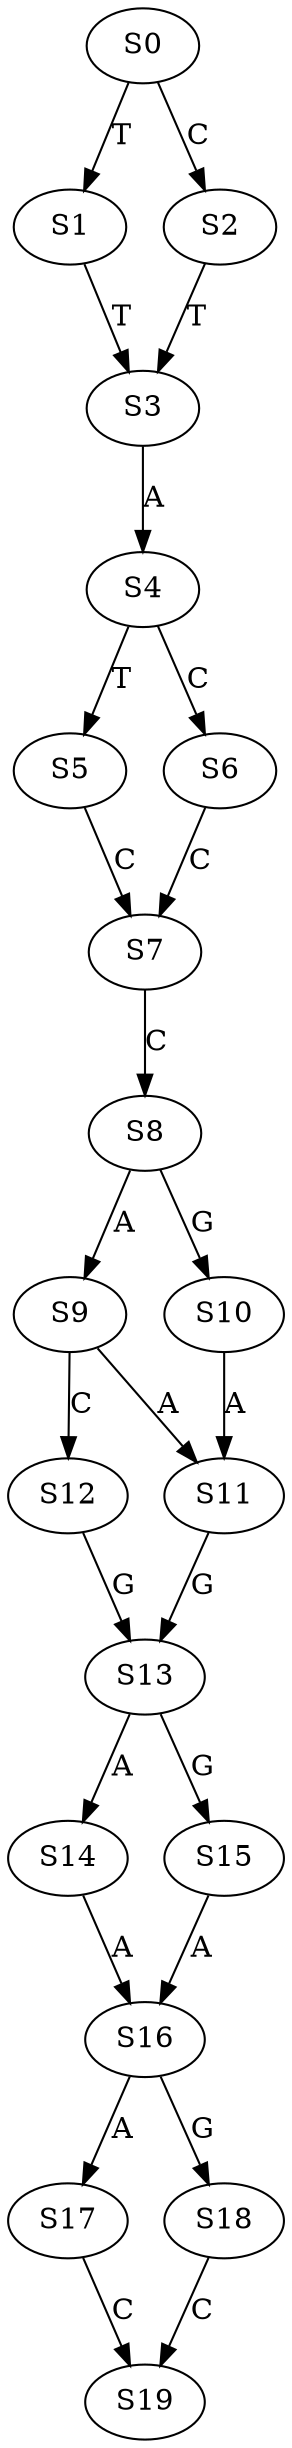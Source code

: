 strict digraph  {
	S0 -> S1 [ label = T ];
	S0 -> S2 [ label = C ];
	S1 -> S3 [ label = T ];
	S2 -> S3 [ label = T ];
	S3 -> S4 [ label = A ];
	S4 -> S5 [ label = T ];
	S4 -> S6 [ label = C ];
	S5 -> S7 [ label = C ];
	S6 -> S7 [ label = C ];
	S7 -> S8 [ label = C ];
	S8 -> S9 [ label = A ];
	S8 -> S10 [ label = G ];
	S9 -> S11 [ label = A ];
	S9 -> S12 [ label = C ];
	S10 -> S11 [ label = A ];
	S11 -> S13 [ label = G ];
	S12 -> S13 [ label = G ];
	S13 -> S14 [ label = A ];
	S13 -> S15 [ label = G ];
	S14 -> S16 [ label = A ];
	S15 -> S16 [ label = A ];
	S16 -> S17 [ label = A ];
	S16 -> S18 [ label = G ];
	S17 -> S19 [ label = C ];
	S18 -> S19 [ label = C ];
}
